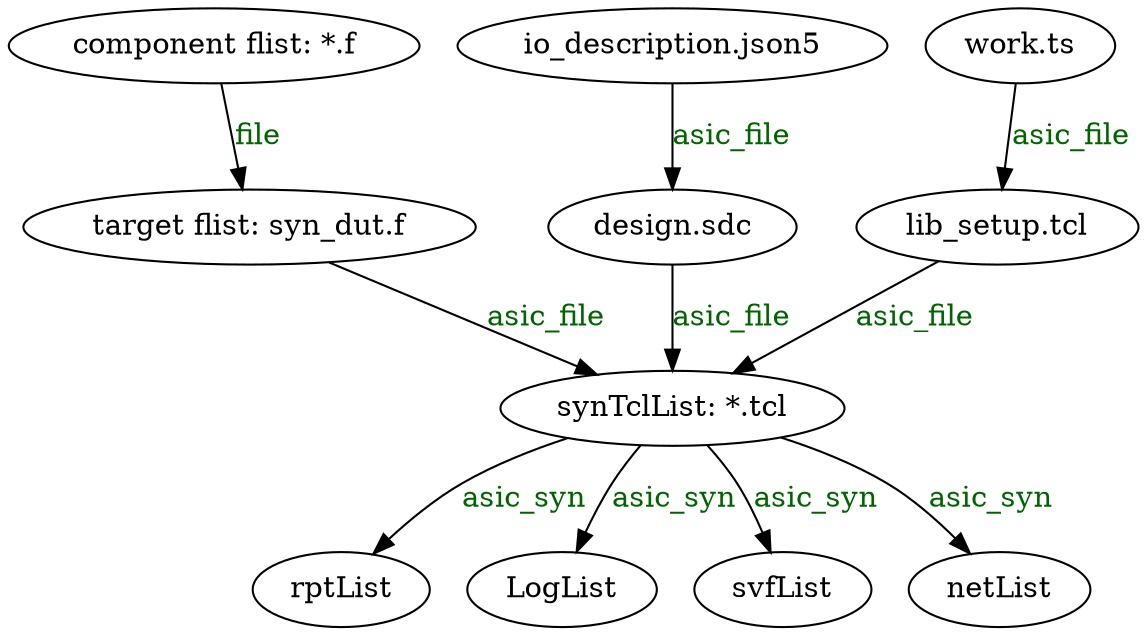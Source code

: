 digraph pic1 {
  RTLFlistSrc [label = "component flist: *.f"]
  RTLFlistTarget [label = "target flist: syn_dut.f"]

  IPdescriptionJson5 [label = "io_description.json5"]
  SDCFile            [label = "design.sdc"]

  libworkConfig [label = "work.ts"]
  libTcl        [label = "lib_setup.tcl"]

  synTclList [label = "synTclList: *.tcl"]

  RTLFlistSrc -> RTLFlistTarget [label="file", fontcolor=darkgreen]
  IPdescriptionJson5 -> SDCFile [label="asic_file", fontcolor=darkgreen]
  libworkConfig -> libTcl [label="asic_file", fontcolor=darkgreen]

  RTLFlistTarget -> synTclList [label = "asic_file", fontcolor=darkgreen]
  SDCFile -> synTclList [label = "asic_file", fontcolor=darkgreen]
  libTcl -> synTclList [label = "asic_file", fontcolor=darkgreen]

  synTclList -> rptList [label = "asic_syn", fontcolor=darkgreen]
  synTclList -> LogList [label = "asic_syn", fontcolor=darkgreen]
  synTclList -> svfList [label = "asic_syn", fontcolor=darkgreen]
  synTclList -> netList [label = "asic_syn", fontcolor=darkgreen]
}
